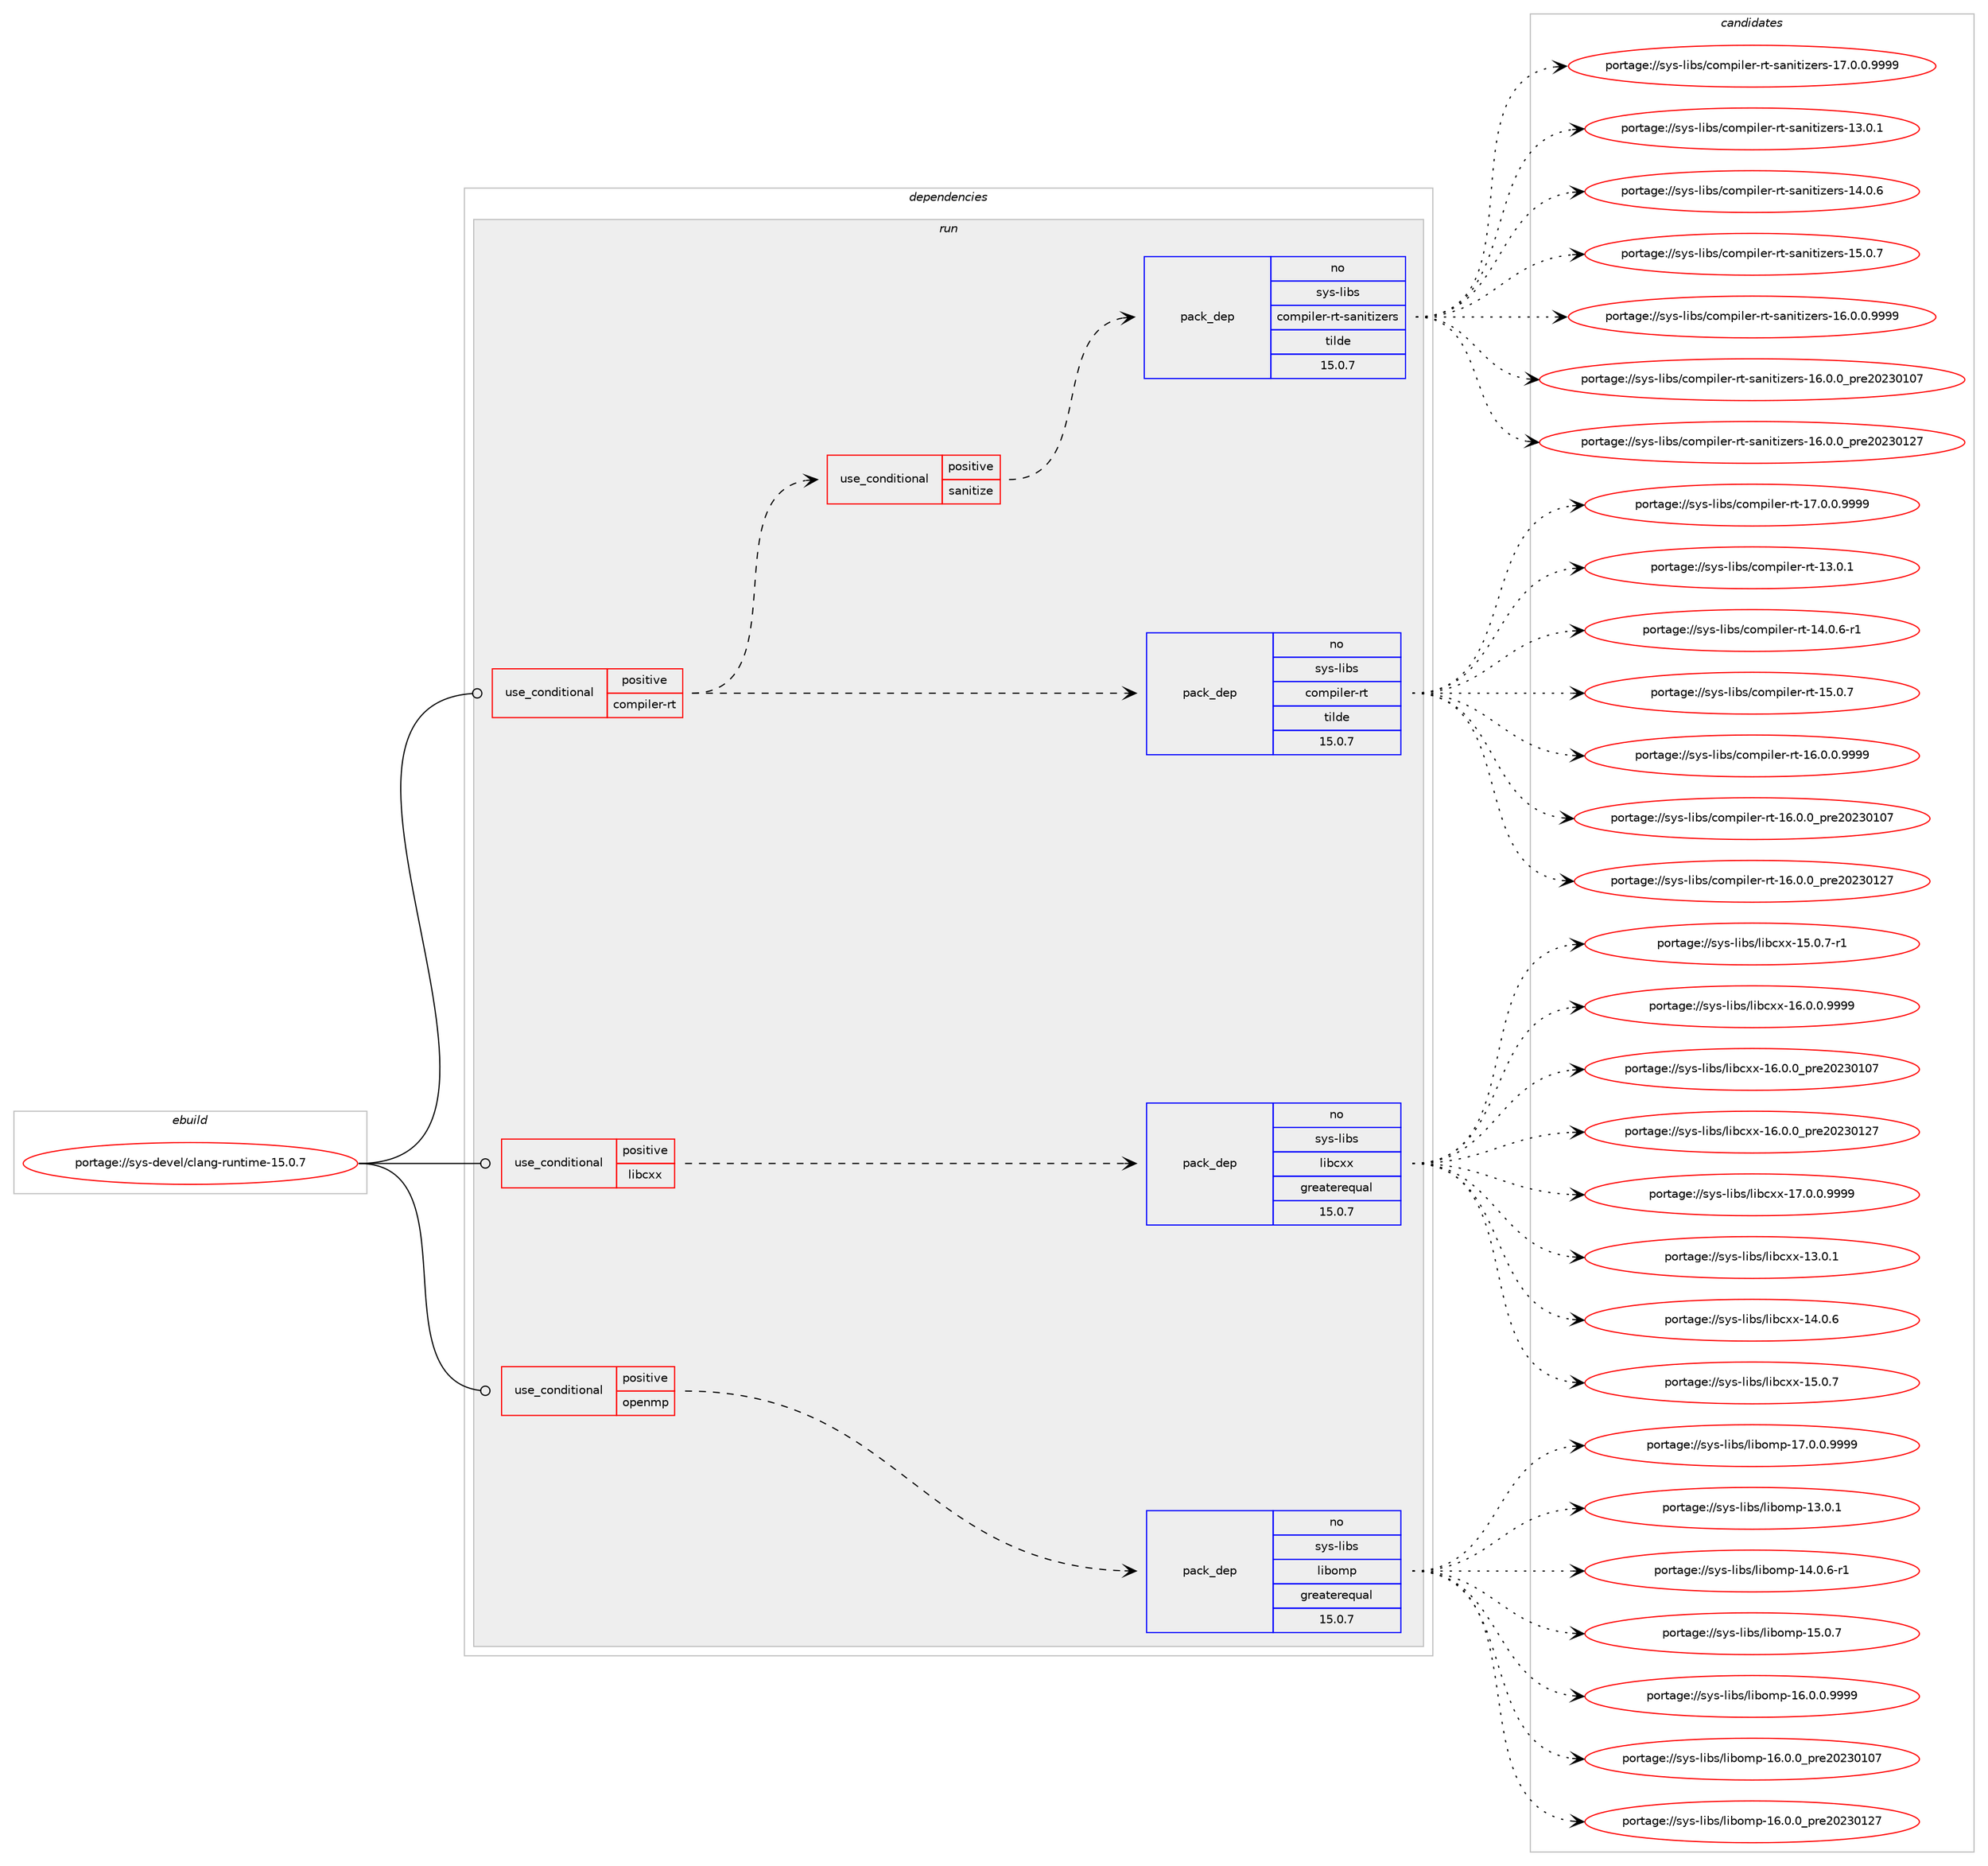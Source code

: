 digraph prolog {

# *************
# Graph options
# *************

newrank=true;
concentrate=true;
compound=true;
graph [rankdir=LR,fontname=Helvetica,fontsize=10,ranksep=1.5];#, ranksep=2.5, nodesep=0.2];
edge  [arrowhead=vee];
node  [fontname=Helvetica,fontsize=10];

# **********
# The ebuild
# **********

subgraph cluster_leftcol {
color=gray;
rank=same;
label=<<i>ebuild</i>>;
id [label="portage://sys-devel/clang-runtime-15.0.7", color=red, width=4, href="../sys-devel/clang-runtime-15.0.7.svg"];
}

# ****************
# The dependencies
# ****************

subgraph cluster_midcol {
color=gray;
label=<<i>dependencies</i>>;
subgraph cluster_compile {
fillcolor="#eeeeee";
style=filled;
label=<<i>compile</i>>;
}
subgraph cluster_compileandrun {
fillcolor="#eeeeee";
style=filled;
label=<<i>compile and run</i>>;
}
subgraph cluster_run {
fillcolor="#eeeeee";
style=filled;
label=<<i>run</i>>;
subgraph cond516 {
dependency965 [label=<<TABLE BORDER="0" CELLBORDER="1" CELLSPACING="0" CELLPADDING="4"><TR><TD ROWSPAN="3" CELLPADDING="10">use_conditional</TD></TR><TR><TD>positive</TD></TR><TR><TD>compiler-rt</TD></TR></TABLE>>, shape=none, color=red];
subgraph pack450 {
dependency966 [label=<<TABLE BORDER="0" CELLBORDER="1" CELLSPACING="0" CELLPADDING="4" WIDTH="220"><TR><TD ROWSPAN="6" CELLPADDING="30">pack_dep</TD></TR><TR><TD WIDTH="110">no</TD></TR><TR><TD>sys-libs</TD></TR><TR><TD>compiler-rt</TD></TR><TR><TD>tilde</TD></TR><TR><TD>15.0.7</TD></TR></TABLE>>, shape=none, color=blue];
}
dependency965:e -> dependency966:w [weight=20,style="dashed",arrowhead="vee"];
subgraph cond517 {
dependency967 [label=<<TABLE BORDER="0" CELLBORDER="1" CELLSPACING="0" CELLPADDING="4"><TR><TD ROWSPAN="3" CELLPADDING="10">use_conditional</TD></TR><TR><TD>positive</TD></TR><TR><TD>sanitize</TD></TR></TABLE>>, shape=none, color=red];
subgraph pack451 {
dependency968 [label=<<TABLE BORDER="0" CELLBORDER="1" CELLSPACING="0" CELLPADDING="4" WIDTH="220"><TR><TD ROWSPAN="6" CELLPADDING="30">pack_dep</TD></TR><TR><TD WIDTH="110">no</TD></TR><TR><TD>sys-libs</TD></TR><TR><TD>compiler-rt-sanitizers</TD></TR><TR><TD>tilde</TD></TR><TR><TD>15.0.7</TD></TR></TABLE>>, shape=none, color=blue];
}
dependency967:e -> dependency968:w [weight=20,style="dashed",arrowhead="vee"];
}
dependency965:e -> dependency967:w [weight=20,style="dashed",arrowhead="vee"];
}
id:e -> dependency965:w [weight=20,style="solid",arrowhead="odot"];
subgraph cond518 {
dependency969 [label=<<TABLE BORDER="0" CELLBORDER="1" CELLSPACING="0" CELLPADDING="4"><TR><TD ROWSPAN="3" CELLPADDING="10">use_conditional</TD></TR><TR><TD>positive</TD></TR><TR><TD>libcxx</TD></TR></TABLE>>, shape=none, color=red];
subgraph pack452 {
dependency970 [label=<<TABLE BORDER="0" CELLBORDER="1" CELLSPACING="0" CELLPADDING="4" WIDTH="220"><TR><TD ROWSPAN="6" CELLPADDING="30">pack_dep</TD></TR><TR><TD WIDTH="110">no</TD></TR><TR><TD>sys-libs</TD></TR><TR><TD>libcxx</TD></TR><TR><TD>greaterequal</TD></TR><TR><TD>15.0.7</TD></TR></TABLE>>, shape=none, color=blue];
}
dependency969:e -> dependency970:w [weight=20,style="dashed",arrowhead="vee"];
}
id:e -> dependency969:w [weight=20,style="solid",arrowhead="odot"];
subgraph cond519 {
dependency971 [label=<<TABLE BORDER="0" CELLBORDER="1" CELLSPACING="0" CELLPADDING="4"><TR><TD ROWSPAN="3" CELLPADDING="10">use_conditional</TD></TR><TR><TD>positive</TD></TR><TR><TD>openmp</TD></TR></TABLE>>, shape=none, color=red];
subgraph pack453 {
dependency972 [label=<<TABLE BORDER="0" CELLBORDER="1" CELLSPACING="0" CELLPADDING="4" WIDTH="220"><TR><TD ROWSPAN="6" CELLPADDING="30">pack_dep</TD></TR><TR><TD WIDTH="110">no</TD></TR><TR><TD>sys-libs</TD></TR><TR><TD>libomp</TD></TR><TR><TD>greaterequal</TD></TR><TR><TD>15.0.7</TD></TR></TABLE>>, shape=none, color=blue];
}
dependency971:e -> dependency972:w [weight=20,style="dashed",arrowhead="vee"];
}
id:e -> dependency971:w [weight=20,style="solid",arrowhead="odot"];
}
}

# **************
# The candidates
# **************

subgraph cluster_choices {
rank=same;
color=gray;
label=<<i>candidates</i>>;

subgraph choice450 {
color=black;
nodesep=1;
choice115121115451081059811547991111091121051081011144511411645495146484649 [label="portage://sys-libs/compiler-rt-13.0.1", color=red, width=4,href="../sys-libs/compiler-rt-13.0.1.svg"];
choice1151211154510810598115479911110911210510810111445114116454952464846544511449 [label="portage://sys-libs/compiler-rt-14.0.6-r1", color=red, width=4,href="../sys-libs/compiler-rt-14.0.6-r1.svg"];
choice115121115451081059811547991111091121051081011144511411645495346484655 [label="portage://sys-libs/compiler-rt-15.0.7", color=red, width=4,href="../sys-libs/compiler-rt-15.0.7.svg"];
choice1151211154510810598115479911110911210510810111445114116454954464846484657575757 [label="portage://sys-libs/compiler-rt-16.0.0.9999", color=red, width=4,href="../sys-libs/compiler-rt-16.0.0.9999.svg"];
choice115121115451081059811547991111091121051081011144511411645495446484648951121141015048505148494855 [label="portage://sys-libs/compiler-rt-16.0.0_pre20230107", color=red, width=4,href="../sys-libs/compiler-rt-16.0.0_pre20230107.svg"];
choice115121115451081059811547991111091121051081011144511411645495446484648951121141015048505148495055 [label="portage://sys-libs/compiler-rt-16.0.0_pre20230127", color=red, width=4,href="../sys-libs/compiler-rt-16.0.0_pre20230127.svg"];
choice1151211154510810598115479911110911210510810111445114116454955464846484657575757 [label="portage://sys-libs/compiler-rt-17.0.0.9999", color=red, width=4,href="../sys-libs/compiler-rt-17.0.0.9999.svg"];
dependency966:e -> choice115121115451081059811547991111091121051081011144511411645495146484649:w [style=dotted,weight="100"];
dependency966:e -> choice1151211154510810598115479911110911210510810111445114116454952464846544511449:w [style=dotted,weight="100"];
dependency966:e -> choice115121115451081059811547991111091121051081011144511411645495346484655:w [style=dotted,weight="100"];
dependency966:e -> choice1151211154510810598115479911110911210510810111445114116454954464846484657575757:w [style=dotted,weight="100"];
dependency966:e -> choice115121115451081059811547991111091121051081011144511411645495446484648951121141015048505148494855:w [style=dotted,weight="100"];
dependency966:e -> choice115121115451081059811547991111091121051081011144511411645495446484648951121141015048505148495055:w [style=dotted,weight="100"];
dependency966:e -> choice1151211154510810598115479911110911210510810111445114116454955464846484657575757:w [style=dotted,weight="100"];
}
subgraph choice451 {
color=black;
nodesep=1;
choice1151211154510810598115479911110911210510810111445114116451159711010511610512210111411545495146484649 [label="portage://sys-libs/compiler-rt-sanitizers-13.0.1", color=red, width=4,href="../sys-libs/compiler-rt-sanitizers-13.0.1.svg"];
choice1151211154510810598115479911110911210510810111445114116451159711010511610512210111411545495246484654 [label="portage://sys-libs/compiler-rt-sanitizers-14.0.6", color=red, width=4,href="../sys-libs/compiler-rt-sanitizers-14.0.6.svg"];
choice1151211154510810598115479911110911210510810111445114116451159711010511610512210111411545495346484655 [label="portage://sys-libs/compiler-rt-sanitizers-15.0.7", color=red, width=4,href="../sys-libs/compiler-rt-sanitizers-15.0.7.svg"];
choice11512111545108105981154799111109112105108101114451141164511597110105116105122101114115454954464846484657575757 [label="portage://sys-libs/compiler-rt-sanitizers-16.0.0.9999", color=red, width=4,href="../sys-libs/compiler-rt-sanitizers-16.0.0.9999.svg"];
choice1151211154510810598115479911110911210510810111445114116451159711010511610512210111411545495446484648951121141015048505148494855 [label="portage://sys-libs/compiler-rt-sanitizers-16.0.0_pre20230107", color=red, width=4,href="../sys-libs/compiler-rt-sanitizers-16.0.0_pre20230107.svg"];
choice1151211154510810598115479911110911210510810111445114116451159711010511610512210111411545495446484648951121141015048505148495055 [label="portage://sys-libs/compiler-rt-sanitizers-16.0.0_pre20230127", color=red, width=4,href="../sys-libs/compiler-rt-sanitizers-16.0.0_pre20230127.svg"];
choice11512111545108105981154799111109112105108101114451141164511597110105116105122101114115454955464846484657575757 [label="portage://sys-libs/compiler-rt-sanitizers-17.0.0.9999", color=red, width=4,href="../sys-libs/compiler-rt-sanitizers-17.0.0.9999.svg"];
dependency968:e -> choice1151211154510810598115479911110911210510810111445114116451159711010511610512210111411545495146484649:w [style=dotted,weight="100"];
dependency968:e -> choice1151211154510810598115479911110911210510810111445114116451159711010511610512210111411545495246484654:w [style=dotted,weight="100"];
dependency968:e -> choice1151211154510810598115479911110911210510810111445114116451159711010511610512210111411545495346484655:w [style=dotted,weight="100"];
dependency968:e -> choice11512111545108105981154799111109112105108101114451141164511597110105116105122101114115454954464846484657575757:w [style=dotted,weight="100"];
dependency968:e -> choice1151211154510810598115479911110911210510810111445114116451159711010511610512210111411545495446484648951121141015048505148494855:w [style=dotted,weight="100"];
dependency968:e -> choice1151211154510810598115479911110911210510810111445114116451159711010511610512210111411545495446484648951121141015048505148495055:w [style=dotted,weight="100"];
dependency968:e -> choice11512111545108105981154799111109112105108101114451141164511597110105116105122101114115454955464846484657575757:w [style=dotted,weight="100"];
}
subgraph choice452 {
color=black;
nodesep=1;
choice115121115451081059811547108105989912012045495146484649 [label="portage://sys-libs/libcxx-13.0.1", color=red, width=4,href="../sys-libs/libcxx-13.0.1.svg"];
choice115121115451081059811547108105989912012045495246484654 [label="portage://sys-libs/libcxx-14.0.6", color=red, width=4,href="../sys-libs/libcxx-14.0.6.svg"];
choice115121115451081059811547108105989912012045495346484655 [label="portage://sys-libs/libcxx-15.0.7", color=red, width=4,href="../sys-libs/libcxx-15.0.7.svg"];
choice1151211154510810598115471081059899120120454953464846554511449 [label="portage://sys-libs/libcxx-15.0.7-r1", color=red, width=4,href="../sys-libs/libcxx-15.0.7-r1.svg"];
choice1151211154510810598115471081059899120120454954464846484657575757 [label="portage://sys-libs/libcxx-16.0.0.9999", color=red, width=4,href="../sys-libs/libcxx-16.0.0.9999.svg"];
choice115121115451081059811547108105989912012045495446484648951121141015048505148494855 [label="portage://sys-libs/libcxx-16.0.0_pre20230107", color=red, width=4,href="../sys-libs/libcxx-16.0.0_pre20230107.svg"];
choice115121115451081059811547108105989912012045495446484648951121141015048505148495055 [label="portage://sys-libs/libcxx-16.0.0_pre20230127", color=red, width=4,href="../sys-libs/libcxx-16.0.0_pre20230127.svg"];
choice1151211154510810598115471081059899120120454955464846484657575757 [label="portage://sys-libs/libcxx-17.0.0.9999", color=red, width=4,href="../sys-libs/libcxx-17.0.0.9999.svg"];
dependency970:e -> choice115121115451081059811547108105989912012045495146484649:w [style=dotted,weight="100"];
dependency970:e -> choice115121115451081059811547108105989912012045495246484654:w [style=dotted,weight="100"];
dependency970:e -> choice115121115451081059811547108105989912012045495346484655:w [style=dotted,weight="100"];
dependency970:e -> choice1151211154510810598115471081059899120120454953464846554511449:w [style=dotted,weight="100"];
dependency970:e -> choice1151211154510810598115471081059899120120454954464846484657575757:w [style=dotted,weight="100"];
dependency970:e -> choice115121115451081059811547108105989912012045495446484648951121141015048505148494855:w [style=dotted,weight="100"];
dependency970:e -> choice115121115451081059811547108105989912012045495446484648951121141015048505148495055:w [style=dotted,weight="100"];
dependency970:e -> choice1151211154510810598115471081059899120120454955464846484657575757:w [style=dotted,weight="100"];
}
subgraph choice453 {
color=black;
nodesep=1;
choice1151211154510810598115471081059811110911245495146484649 [label="portage://sys-libs/libomp-13.0.1", color=red, width=4,href="../sys-libs/libomp-13.0.1.svg"];
choice11512111545108105981154710810598111109112454952464846544511449 [label="portage://sys-libs/libomp-14.0.6-r1", color=red, width=4,href="../sys-libs/libomp-14.0.6-r1.svg"];
choice1151211154510810598115471081059811110911245495346484655 [label="portage://sys-libs/libomp-15.0.7", color=red, width=4,href="../sys-libs/libomp-15.0.7.svg"];
choice11512111545108105981154710810598111109112454954464846484657575757 [label="portage://sys-libs/libomp-16.0.0.9999", color=red, width=4,href="../sys-libs/libomp-16.0.0.9999.svg"];
choice1151211154510810598115471081059811110911245495446484648951121141015048505148494855 [label="portage://sys-libs/libomp-16.0.0_pre20230107", color=red, width=4,href="../sys-libs/libomp-16.0.0_pre20230107.svg"];
choice1151211154510810598115471081059811110911245495446484648951121141015048505148495055 [label="portage://sys-libs/libomp-16.0.0_pre20230127", color=red, width=4,href="../sys-libs/libomp-16.0.0_pre20230127.svg"];
choice11512111545108105981154710810598111109112454955464846484657575757 [label="portage://sys-libs/libomp-17.0.0.9999", color=red, width=4,href="../sys-libs/libomp-17.0.0.9999.svg"];
dependency972:e -> choice1151211154510810598115471081059811110911245495146484649:w [style=dotted,weight="100"];
dependency972:e -> choice11512111545108105981154710810598111109112454952464846544511449:w [style=dotted,weight="100"];
dependency972:e -> choice1151211154510810598115471081059811110911245495346484655:w [style=dotted,weight="100"];
dependency972:e -> choice11512111545108105981154710810598111109112454954464846484657575757:w [style=dotted,weight="100"];
dependency972:e -> choice1151211154510810598115471081059811110911245495446484648951121141015048505148494855:w [style=dotted,weight="100"];
dependency972:e -> choice1151211154510810598115471081059811110911245495446484648951121141015048505148495055:w [style=dotted,weight="100"];
dependency972:e -> choice11512111545108105981154710810598111109112454955464846484657575757:w [style=dotted,weight="100"];
}
}

}
